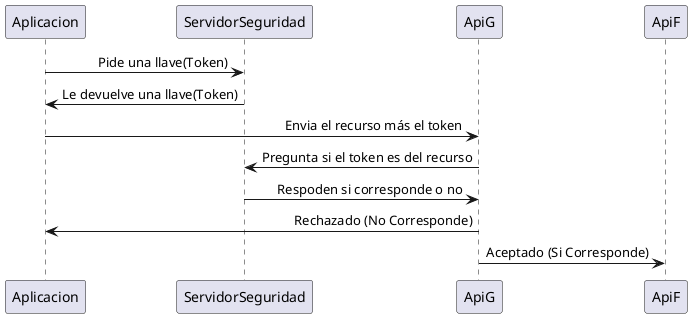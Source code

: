 @startuml
skinparam sequenceMessageAlign right
Aplicacion -> ServidorSeguridad : Pide una llave(Token)
ServidorSeguridad -> Aplicacion : Le devuelve una llave(Token)
Aplicacion -> ApiG: Envia el recurso más el token
ApiG -> ServidorSeguridad: Pregunta si el token es del recurso
ServidorSeguridad -> ApiG: Respoden si corresponde o no
ApiG -> Aplicacion: Rechazado (No Corresponde)
ApiG -> ApiF: Aceptado (Si Corresponde)
@enduml